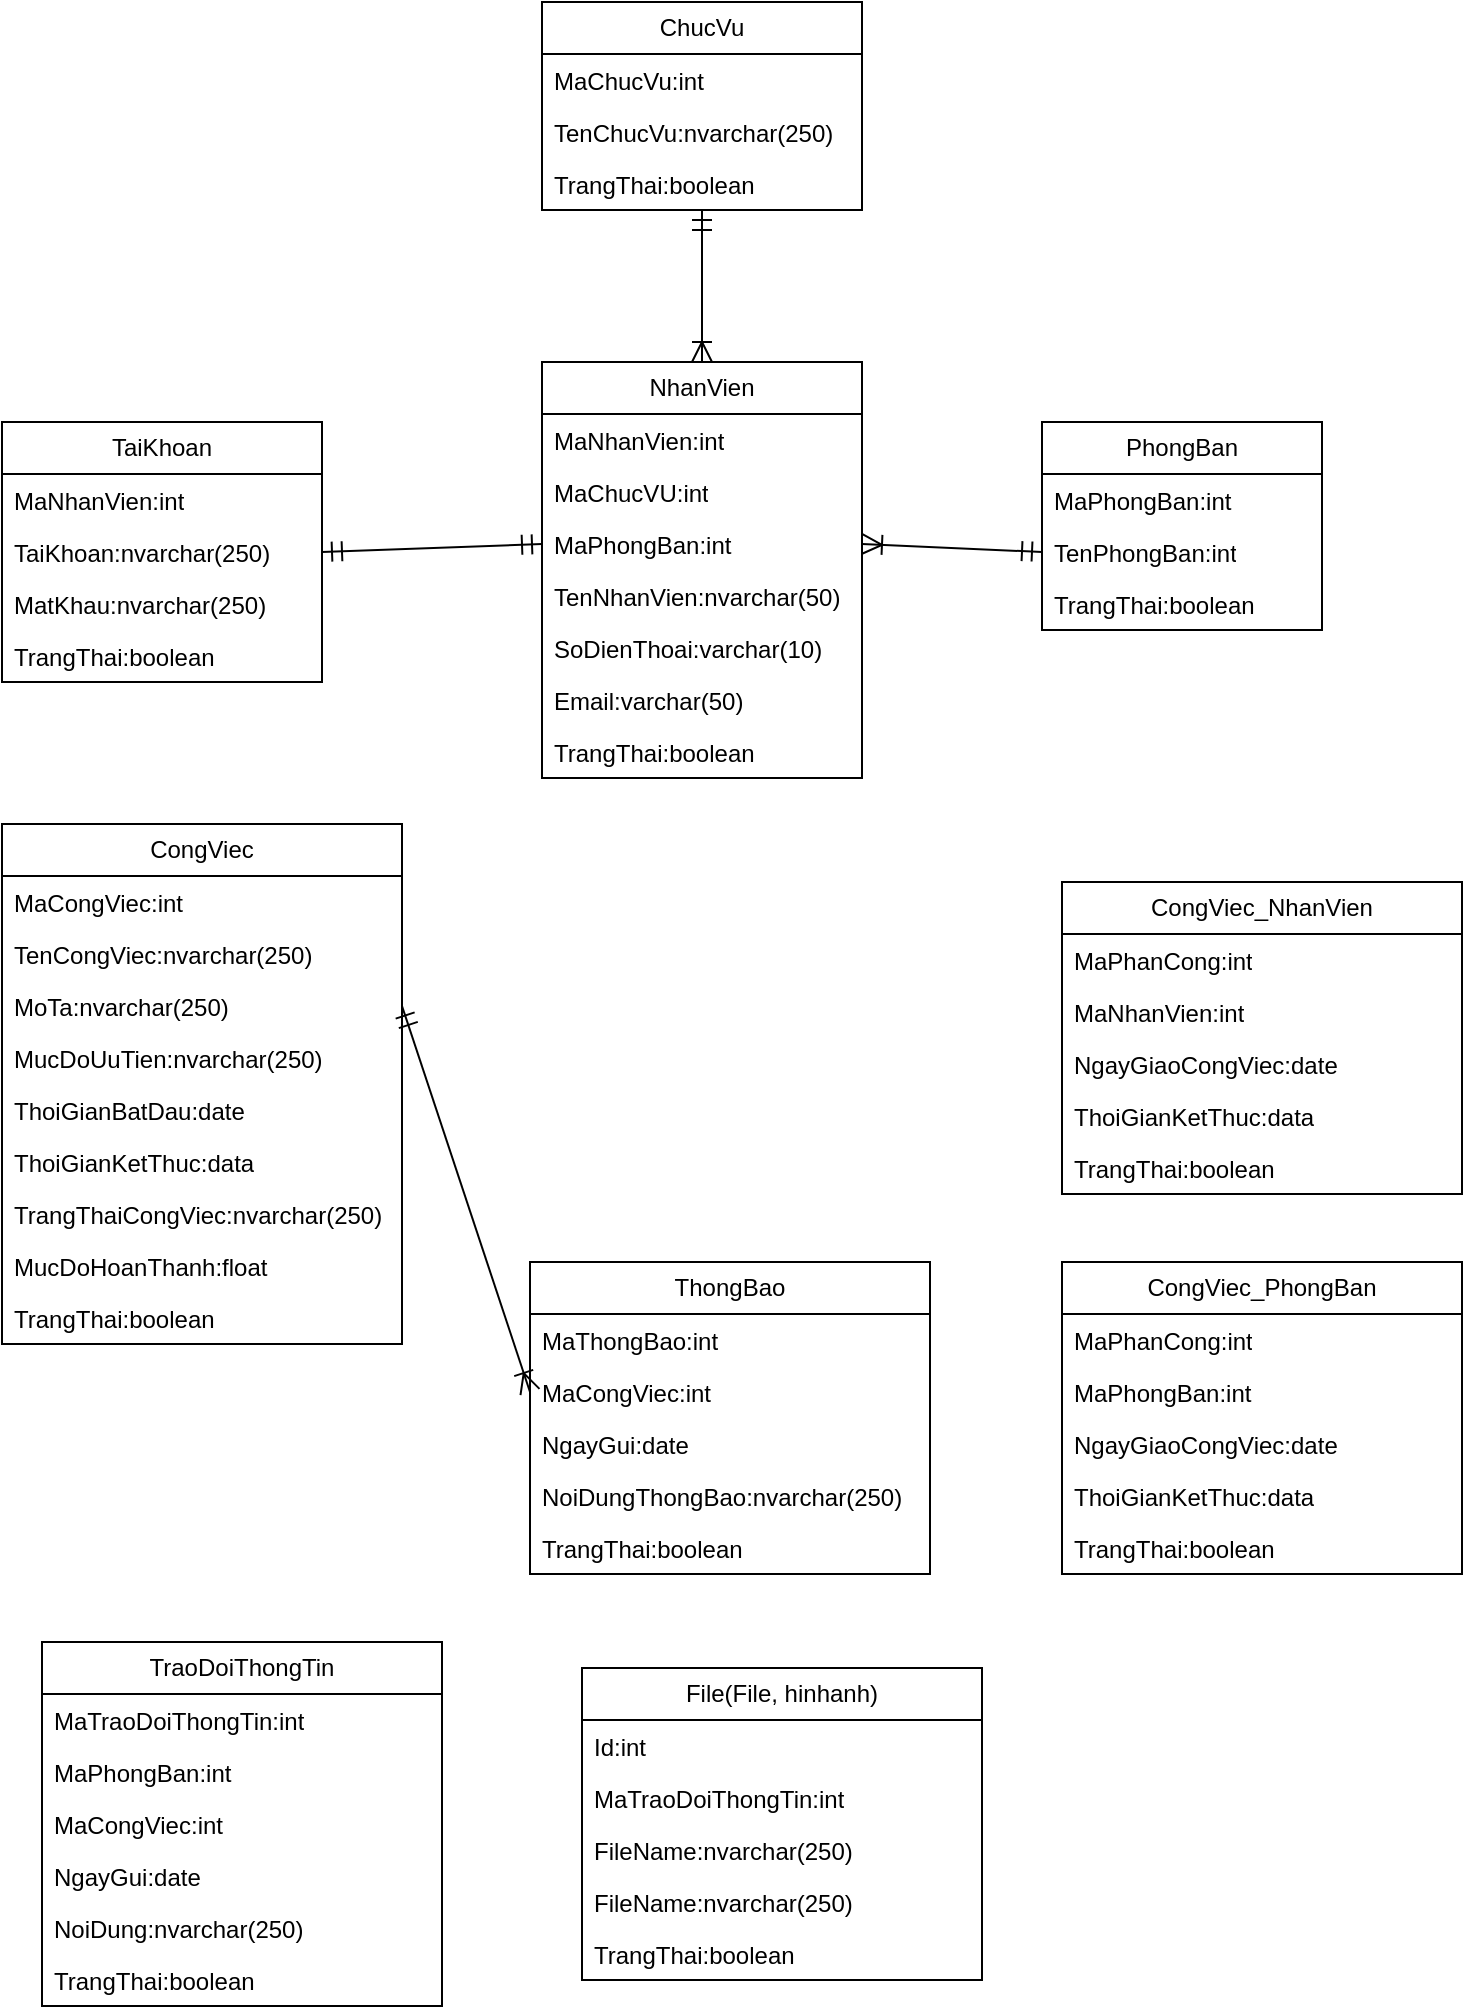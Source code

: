 <mxfile version="24.7.14">
  <diagram name="Trang-1" id="X7D9VBZnepN_hhrHkol_">
    <mxGraphModel dx="1006" dy="1750" grid="1" gridSize="10" guides="1" tooltips="1" connect="1" arrows="1" fold="1" page="1" pageScale="1" pageWidth="827" pageHeight="1169" math="0" shadow="0">
      <root>
        <mxCell id="0" />
        <mxCell id="1" parent="0" />
        <mxCell id="gNjLGFEiQqXNb_aDjSyo-1" value="TaiKhoan" style="swimlane;fontStyle=0;childLayout=stackLayout;horizontal=1;startSize=26;fillColor=none;horizontalStack=0;resizeParent=1;resizeParentMax=0;resizeLast=0;collapsible=1;marginBottom=0;whiteSpace=wrap;html=1;" vertex="1" parent="1">
          <mxGeometry x="50" y="70" width="160" height="130" as="geometry" />
        </mxCell>
        <mxCell id="gNjLGFEiQqXNb_aDjSyo-2" value="MaNhanVien:int" style="text;strokeColor=none;fillColor=none;align=left;verticalAlign=top;spacingLeft=4;spacingRight=4;overflow=hidden;rotatable=0;points=[[0,0.5],[1,0.5]];portConstraint=eastwest;whiteSpace=wrap;html=1;" vertex="1" parent="gNjLGFEiQqXNb_aDjSyo-1">
          <mxGeometry y="26" width="160" height="26" as="geometry" />
        </mxCell>
        <mxCell id="gNjLGFEiQqXNb_aDjSyo-3" value="TaiKhoan:nvarchar(250)" style="text;strokeColor=none;fillColor=none;align=left;verticalAlign=top;spacingLeft=4;spacingRight=4;overflow=hidden;rotatable=0;points=[[0,0.5],[1,0.5]];portConstraint=eastwest;whiteSpace=wrap;html=1;" vertex="1" parent="gNjLGFEiQqXNb_aDjSyo-1">
          <mxGeometry y="52" width="160" height="26" as="geometry" />
        </mxCell>
        <mxCell id="gNjLGFEiQqXNb_aDjSyo-9" value="MatKhau:nvarchar(250)" style="text;strokeColor=none;fillColor=none;align=left;verticalAlign=top;spacingLeft=4;spacingRight=4;overflow=hidden;rotatable=0;points=[[0,0.5],[1,0.5]];portConstraint=eastwest;whiteSpace=wrap;html=1;" vertex="1" parent="gNjLGFEiQqXNb_aDjSyo-1">
          <mxGeometry y="78" width="160" height="26" as="geometry" />
        </mxCell>
        <mxCell id="gNjLGFEiQqXNb_aDjSyo-16" value="TrangThai:boolean" style="text;strokeColor=none;fillColor=none;align=left;verticalAlign=top;spacingLeft=4;spacingRight=4;overflow=hidden;rotatable=0;points=[[0,0.5],[1,0.5]];portConstraint=eastwest;whiteSpace=wrap;html=1;" vertex="1" parent="gNjLGFEiQqXNb_aDjSyo-1">
          <mxGeometry y="104" width="160" height="26" as="geometry" />
        </mxCell>
        <mxCell id="gNjLGFEiQqXNb_aDjSyo-68" style="edgeStyle=none;curved=1;rounded=0;orthogonalLoop=1;jettySize=auto;html=1;exitX=0.5;exitY=0;exitDx=0;exitDy=0;entryX=0.5;entryY=1;entryDx=0;entryDy=0;fontSize=12;startSize=8;endSize=8;endArrow=ERmandOne;endFill=0;startArrow=ERoneToMany;startFill=0;" edge="1" parent="1" source="gNjLGFEiQqXNb_aDjSyo-5" target="gNjLGFEiQqXNb_aDjSyo-62">
          <mxGeometry relative="1" as="geometry" />
        </mxCell>
        <mxCell id="gNjLGFEiQqXNb_aDjSyo-5" value="NhanVien" style="swimlane;fontStyle=0;childLayout=stackLayout;horizontal=1;startSize=26;fillColor=none;horizontalStack=0;resizeParent=1;resizeParentMax=0;resizeLast=0;collapsible=1;marginBottom=0;whiteSpace=wrap;html=1;" vertex="1" parent="1">
          <mxGeometry x="320" y="40" width="160" height="208" as="geometry" />
        </mxCell>
        <mxCell id="gNjLGFEiQqXNb_aDjSyo-6" value="MaNhanVien:int" style="text;strokeColor=none;fillColor=none;align=left;verticalAlign=top;spacingLeft=4;spacingRight=4;overflow=hidden;rotatable=0;points=[[0,0.5],[1,0.5]];portConstraint=eastwest;whiteSpace=wrap;html=1;" vertex="1" parent="gNjLGFEiQqXNb_aDjSyo-5">
          <mxGeometry y="26" width="160" height="26" as="geometry" />
        </mxCell>
        <mxCell id="gNjLGFEiQqXNb_aDjSyo-69" value="MaChucVU:int" style="text;strokeColor=none;fillColor=none;align=left;verticalAlign=top;spacingLeft=4;spacingRight=4;overflow=hidden;rotatable=0;points=[[0,0.5],[1,0.5]];portConstraint=eastwest;whiteSpace=wrap;html=1;" vertex="1" parent="gNjLGFEiQqXNb_aDjSyo-5">
          <mxGeometry y="52" width="160" height="26" as="geometry" />
        </mxCell>
        <mxCell id="gNjLGFEiQqXNb_aDjSyo-11" value="MaPhongBan:int" style="text;strokeColor=none;fillColor=none;align=left;verticalAlign=top;spacingLeft=4;spacingRight=4;overflow=hidden;rotatable=0;points=[[0,0.5],[1,0.5]];portConstraint=eastwest;whiteSpace=wrap;html=1;" vertex="1" parent="gNjLGFEiQqXNb_aDjSyo-5">
          <mxGeometry y="78" width="160" height="26" as="geometry" />
        </mxCell>
        <mxCell id="gNjLGFEiQqXNb_aDjSyo-7" value="TenNhanVien:nvarchar(50)" style="text;strokeColor=none;fillColor=none;align=left;verticalAlign=top;spacingLeft=4;spacingRight=4;overflow=hidden;rotatable=0;points=[[0,0.5],[1,0.5]];portConstraint=eastwest;whiteSpace=wrap;html=1;" vertex="1" parent="gNjLGFEiQqXNb_aDjSyo-5">
          <mxGeometry y="104" width="160" height="26" as="geometry" />
        </mxCell>
        <mxCell id="gNjLGFEiQqXNb_aDjSyo-8" value="SoDienThoai:varchar(10)" style="text;strokeColor=none;fillColor=none;align=left;verticalAlign=top;spacingLeft=4;spacingRight=4;overflow=hidden;rotatable=0;points=[[0,0.5],[1,0.5]];portConstraint=eastwest;whiteSpace=wrap;html=1;" vertex="1" parent="gNjLGFEiQqXNb_aDjSyo-5">
          <mxGeometry y="130" width="160" height="26" as="geometry" />
        </mxCell>
        <mxCell id="gNjLGFEiQqXNb_aDjSyo-4" value="Email:varchar(50)" style="text;strokeColor=none;fillColor=none;align=left;verticalAlign=top;spacingLeft=4;spacingRight=4;overflow=hidden;rotatable=0;points=[[0,0.5],[1,0.5]];portConstraint=eastwest;whiteSpace=wrap;html=1;" vertex="1" parent="gNjLGFEiQqXNb_aDjSyo-5">
          <mxGeometry y="156" width="160" height="26" as="geometry" />
        </mxCell>
        <mxCell id="gNjLGFEiQqXNb_aDjSyo-10" value="TrangThai:boolean" style="text;strokeColor=none;fillColor=none;align=left;verticalAlign=top;spacingLeft=4;spacingRight=4;overflow=hidden;rotatable=0;points=[[0,0.5],[1,0.5]];portConstraint=eastwest;whiteSpace=wrap;html=1;" vertex="1" parent="gNjLGFEiQqXNb_aDjSyo-5">
          <mxGeometry y="182" width="160" height="26" as="geometry" />
        </mxCell>
        <mxCell id="gNjLGFEiQqXNb_aDjSyo-12" value="PhongBan" style="swimlane;fontStyle=0;childLayout=stackLayout;horizontal=1;startSize=26;fillColor=none;horizontalStack=0;resizeParent=1;resizeParentMax=0;resizeLast=0;collapsible=1;marginBottom=0;whiteSpace=wrap;html=1;" vertex="1" parent="1">
          <mxGeometry x="570" y="70" width="140" height="104" as="geometry" />
        </mxCell>
        <mxCell id="gNjLGFEiQqXNb_aDjSyo-13" value="MaPhongBan:int" style="text;strokeColor=none;fillColor=none;align=left;verticalAlign=top;spacingLeft=4;spacingRight=4;overflow=hidden;rotatable=0;points=[[0,0.5],[1,0.5]];portConstraint=eastwest;whiteSpace=wrap;html=1;" vertex="1" parent="gNjLGFEiQqXNb_aDjSyo-12">
          <mxGeometry y="26" width="140" height="26" as="geometry" />
        </mxCell>
        <mxCell id="gNjLGFEiQqXNb_aDjSyo-14" value="TenPhongBan:int" style="text;strokeColor=none;fillColor=none;align=left;verticalAlign=top;spacingLeft=4;spacingRight=4;overflow=hidden;rotatable=0;points=[[0,0.5],[1,0.5]];portConstraint=eastwest;whiteSpace=wrap;html=1;" vertex="1" parent="gNjLGFEiQqXNb_aDjSyo-12">
          <mxGeometry y="52" width="140" height="26" as="geometry" />
        </mxCell>
        <mxCell id="gNjLGFEiQqXNb_aDjSyo-15" value="TrangThai:boolean" style="text;strokeColor=none;fillColor=none;align=left;verticalAlign=top;spacingLeft=4;spacingRight=4;overflow=hidden;rotatable=0;points=[[0,0.5],[1,0.5]];portConstraint=eastwest;whiteSpace=wrap;html=1;" vertex="1" parent="gNjLGFEiQqXNb_aDjSyo-12">
          <mxGeometry y="78" width="140" height="26" as="geometry" />
        </mxCell>
        <mxCell id="gNjLGFEiQqXNb_aDjSyo-17" value="CongViec" style="swimlane;fontStyle=0;childLayout=stackLayout;horizontal=1;startSize=26;fillColor=none;horizontalStack=0;resizeParent=1;resizeParentMax=0;resizeLast=0;collapsible=1;marginBottom=0;whiteSpace=wrap;html=1;" vertex="1" parent="1">
          <mxGeometry x="50" y="271" width="200" height="260" as="geometry" />
        </mxCell>
        <mxCell id="gNjLGFEiQqXNb_aDjSyo-18" value="MaCongViec:int" style="text;strokeColor=none;fillColor=none;align=left;verticalAlign=top;spacingLeft=4;spacingRight=4;overflow=hidden;rotatable=0;points=[[0,0.5],[1,0.5]];portConstraint=eastwest;whiteSpace=wrap;html=1;" vertex="1" parent="gNjLGFEiQqXNb_aDjSyo-17">
          <mxGeometry y="26" width="200" height="26" as="geometry" />
        </mxCell>
        <mxCell id="gNjLGFEiQqXNb_aDjSyo-19" value="TenCongViec:nvarchar(250)" style="text;strokeColor=none;fillColor=none;align=left;verticalAlign=top;spacingLeft=4;spacingRight=4;overflow=hidden;rotatable=0;points=[[0,0.5],[1,0.5]];portConstraint=eastwest;whiteSpace=wrap;html=1;" vertex="1" parent="gNjLGFEiQqXNb_aDjSyo-17">
          <mxGeometry y="52" width="200" height="26" as="geometry" />
        </mxCell>
        <mxCell id="gNjLGFEiQqXNb_aDjSyo-23" value="MoTa:nvarchar(250)" style="text;strokeColor=none;fillColor=none;align=left;verticalAlign=top;spacingLeft=4;spacingRight=4;overflow=hidden;rotatable=0;points=[[0,0.5],[1,0.5]];portConstraint=eastwest;whiteSpace=wrap;html=1;" vertex="1" parent="gNjLGFEiQqXNb_aDjSyo-17">
          <mxGeometry y="78" width="200" height="26" as="geometry" />
        </mxCell>
        <mxCell id="gNjLGFEiQqXNb_aDjSyo-20" value="MucDoUuTien:nvarchar(250)" style="text;strokeColor=none;fillColor=none;align=left;verticalAlign=top;spacingLeft=4;spacingRight=4;overflow=hidden;rotatable=0;points=[[0,0.5],[1,0.5]];portConstraint=eastwest;whiteSpace=wrap;html=1;" vertex="1" parent="gNjLGFEiQqXNb_aDjSyo-17">
          <mxGeometry y="104" width="200" height="26" as="geometry" />
        </mxCell>
        <mxCell id="gNjLGFEiQqXNb_aDjSyo-24" value="ThoiGianBatDau:date" style="text;strokeColor=none;fillColor=none;align=left;verticalAlign=top;spacingLeft=4;spacingRight=4;overflow=hidden;rotatable=0;points=[[0,0.5],[1,0.5]];portConstraint=eastwest;whiteSpace=wrap;html=1;" vertex="1" parent="gNjLGFEiQqXNb_aDjSyo-17">
          <mxGeometry y="130" width="200" height="26" as="geometry" />
        </mxCell>
        <mxCell id="gNjLGFEiQqXNb_aDjSyo-21" value="ThoiGianKetThuc:data" style="text;strokeColor=none;fillColor=none;align=left;verticalAlign=top;spacingLeft=4;spacingRight=4;overflow=hidden;rotatable=0;points=[[0,0.5],[1,0.5]];portConstraint=eastwest;whiteSpace=wrap;html=1;" vertex="1" parent="gNjLGFEiQqXNb_aDjSyo-17">
          <mxGeometry y="156" width="200" height="26" as="geometry" />
        </mxCell>
        <mxCell id="gNjLGFEiQqXNb_aDjSyo-26" value="TrangThaiCongViec:nvarchar(250)" style="text;strokeColor=none;fillColor=none;align=left;verticalAlign=top;spacingLeft=4;spacingRight=4;overflow=hidden;rotatable=0;points=[[0,0.5],[1,0.5]];portConstraint=eastwest;whiteSpace=wrap;html=1;" vertex="1" parent="gNjLGFEiQqXNb_aDjSyo-17">
          <mxGeometry y="182" width="200" height="26" as="geometry" />
        </mxCell>
        <mxCell id="gNjLGFEiQqXNb_aDjSyo-51" value="MucDoHoanThanh:float" style="text;strokeColor=none;fillColor=none;align=left;verticalAlign=top;spacingLeft=4;spacingRight=4;overflow=hidden;rotatable=0;points=[[0,0.5],[1,0.5]];portConstraint=eastwest;whiteSpace=wrap;html=1;" vertex="1" parent="gNjLGFEiQqXNb_aDjSyo-17">
          <mxGeometry y="208" width="200" height="26" as="geometry" />
        </mxCell>
        <mxCell id="gNjLGFEiQqXNb_aDjSyo-25" value="TrangThai:boolean" style="text;strokeColor=none;fillColor=none;align=left;verticalAlign=top;spacingLeft=4;spacingRight=4;overflow=hidden;rotatable=0;points=[[0,0.5],[1,0.5]];portConstraint=eastwest;whiteSpace=wrap;html=1;" vertex="1" parent="gNjLGFEiQqXNb_aDjSyo-17">
          <mxGeometry y="234" width="200" height="26" as="geometry" />
        </mxCell>
        <mxCell id="gNjLGFEiQqXNb_aDjSyo-27" value="CongViec_NhanVien" style="swimlane;fontStyle=0;childLayout=stackLayout;horizontal=1;startSize=26;fillColor=none;horizontalStack=0;resizeParent=1;resizeParentMax=0;resizeLast=0;collapsible=1;marginBottom=0;whiteSpace=wrap;html=1;" vertex="1" parent="1">
          <mxGeometry x="580" y="300" width="200" height="156" as="geometry" />
        </mxCell>
        <mxCell id="gNjLGFEiQqXNb_aDjSyo-28" value="MaPhanCong:int" style="text;strokeColor=none;fillColor=none;align=left;verticalAlign=top;spacingLeft=4;spacingRight=4;overflow=hidden;rotatable=0;points=[[0,0.5],[1,0.5]];portConstraint=eastwest;whiteSpace=wrap;html=1;" vertex="1" parent="gNjLGFEiQqXNb_aDjSyo-27">
          <mxGeometry y="26" width="200" height="26" as="geometry" />
        </mxCell>
        <mxCell id="gNjLGFEiQqXNb_aDjSyo-29" value="MaNhanVien:int" style="text;strokeColor=none;fillColor=none;align=left;verticalAlign=top;spacingLeft=4;spacingRight=4;overflow=hidden;rotatable=0;points=[[0,0.5],[1,0.5]];portConstraint=eastwest;whiteSpace=wrap;html=1;" vertex="1" parent="gNjLGFEiQqXNb_aDjSyo-27">
          <mxGeometry y="52" width="200" height="26" as="geometry" />
        </mxCell>
        <mxCell id="gNjLGFEiQqXNb_aDjSyo-31" value="NgayGiaoCongViec:date" style="text;strokeColor=none;fillColor=none;align=left;verticalAlign=top;spacingLeft=4;spacingRight=4;overflow=hidden;rotatable=0;points=[[0,0.5],[1,0.5]];portConstraint=eastwest;whiteSpace=wrap;html=1;" vertex="1" parent="gNjLGFEiQqXNb_aDjSyo-27">
          <mxGeometry y="78" width="200" height="26" as="geometry" />
        </mxCell>
        <mxCell id="gNjLGFEiQqXNb_aDjSyo-33" value="ThoiGianKetThuc:data" style="text;strokeColor=none;fillColor=none;align=left;verticalAlign=top;spacingLeft=4;spacingRight=4;overflow=hidden;rotatable=0;points=[[0,0.5],[1,0.5]];portConstraint=eastwest;whiteSpace=wrap;html=1;" vertex="1" parent="gNjLGFEiQqXNb_aDjSyo-27">
          <mxGeometry y="104" width="200" height="26" as="geometry" />
        </mxCell>
        <mxCell id="gNjLGFEiQqXNb_aDjSyo-35" value="TrangThai:boolean" style="text;strokeColor=none;fillColor=none;align=left;verticalAlign=top;spacingLeft=4;spacingRight=4;overflow=hidden;rotatable=0;points=[[0,0.5],[1,0.5]];portConstraint=eastwest;whiteSpace=wrap;html=1;" vertex="1" parent="gNjLGFEiQqXNb_aDjSyo-27">
          <mxGeometry y="130" width="200" height="26" as="geometry" />
        </mxCell>
        <mxCell id="gNjLGFEiQqXNb_aDjSyo-36" value="ThongBao" style="swimlane;fontStyle=0;childLayout=stackLayout;horizontal=1;startSize=26;fillColor=none;horizontalStack=0;resizeParent=1;resizeParentMax=0;resizeLast=0;collapsible=1;marginBottom=0;whiteSpace=wrap;html=1;" vertex="1" parent="1">
          <mxGeometry x="314" y="490" width="200" height="156" as="geometry">
            <mxRectangle x="280" y="562" width="100" height="30" as="alternateBounds" />
          </mxGeometry>
        </mxCell>
        <mxCell id="gNjLGFEiQqXNb_aDjSyo-37" value="MaThongBao:int" style="text;strokeColor=none;fillColor=none;align=left;verticalAlign=top;spacingLeft=4;spacingRight=4;overflow=hidden;rotatable=0;points=[[0,0.5],[1,0.5]];portConstraint=eastwest;whiteSpace=wrap;html=1;" vertex="1" parent="gNjLGFEiQqXNb_aDjSyo-36">
          <mxGeometry y="26" width="200" height="26" as="geometry" />
        </mxCell>
        <mxCell id="gNjLGFEiQqXNb_aDjSyo-38" value="MaCongViec:int" style="text;strokeColor=none;fillColor=none;align=left;verticalAlign=top;spacingLeft=4;spacingRight=4;overflow=hidden;rotatable=0;points=[[0,0.5],[1,0.5]];portConstraint=eastwest;whiteSpace=wrap;html=1;" vertex="1" parent="gNjLGFEiQqXNb_aDjSyo-36">
          <mxGeometry y="52" width="200" height="26" as="geometry" />
        </mxCell>
        <mxCell id="gNjLGFEiQqXNb_aDjSyo-39" value="NgayGui:date" style="text;strokeColor=none;fillColor=none;align=left;verticalAlign=top;spacingLeft=4;spacingRight=4;overflow=hidden;rotatable=0;points=[[0,0.5],[1,0.5]];portConstraint=eastwest;whiteSpace=wrap;html=1;" vertex="1" parent="gNjLGFEiQqXNb_aDjSyo-36">
          <mxGeometry y="78" width="200" height="26" as="geometry" />
        </mxCell>
        <mxCell id="gNjLGFEiQqXNb_aDjSyo-40" value="NoiDungThongBao:nvarchar(250)" style="text;strokeColor=none;fillColor=none;align=left;verticalAlign=top;spacingLeft=4;spacingRight=4;overflow=hidden;rotatable=0;points=[[0,0.5],[1,0.5]];portConstraint=eastwest;whiteSpace=wrap;html=1;" vertex="1" parent="gNjLGFEiQqXNb_aDjSyo-36">
          <mxGeometry y="104" width="200" height="26" as="geometry" />
        </mxCell>
        <mxCell id="gNjLGFEiQqXNb_aDjSyo-44" value="TrangThai:boolean" style="text;strokeColor=none;fillColor=none;align=left;verticalAlign=top;spacingLeft=4;spacingRight=4;overflow=hidden;rotatable=0;points=[[0,0.5],[1,0.5]];portConstraint=eastwest;whiteSpace=wrap;html=1;" vertex="1" parent="gNjLGFEiQqXNb_aDjSyo-36">
          <mxGeometry y="130" width="200" height="26" as="geometry" />
        </mxCell>
        <mxCell id="gNjLGFEiQqXNb_aDjSyo-45" value="TraoDoiThongTin" style="swimlane;fontStyle=0;childLayout=stackLayout;horizontal=1;startSize=26;fillColor=none;horizontalStack=0;resizeParent=1;resizeParentMax=0;resizeLast=0;collapsible=1;marginBottom=0;whiteSpace=wrap;html=1;" vertex="1" parent="1">
          <mxGeometry x="70" y="680" width="200" height="182" as="geometry" />
        </mxCell>
        <mxCell id="gNjLGFEiQqXNb_aDjSyo-46" value="MaTraoDoiThongTin:int" style="text;strokeColor=none;fillColor=none;align=left;verticalAlign=top;spacingLeft=4;spacingRight=4;overflow=hidden;rotatable=0;points=[[0,0.5],[1,0.5]];portConstraint=eastwest;whiteSpace=wrap;html=1;" vertex="1" parent="gNjLGFEiQqXNb_aDjSyo-45">
          <mxGeometry y="26" width="200" height="26" as="geometry" />
        </mxCell>
        <mxCell id="gNjLGFEiQqXNb_aDjSyo-53" value="MaPhongBan:int" style="text;strokeColor=none;fillColor=none;align=left;verticalAlign=top;spacingLeft=4;spacingRight=4;overflow=hidden;rotatable=0;points=[[0,0.5],[1,0.5]];portConstraint=eastwest;whiteSpace=wrap;html=1;" vertex="1" parent="gNjLGFEiQqXNb_aDjSyo-45">
          <mxGeometry y="52" width="200" height="26" as="geometry" />
        </mxCell>
        <mxCell id="gNjLGFEiQqXNb_aDjSyo-47" value="MaCongViec:int" style="text;strokeColor=none;fillColor=none;align=left;verticalAlign=top;spacingLeft=4;spacingRight=4;overflow=hidden;rotatable=0;points=[[0,0.5],[1,0.5]];portConstraint=eastwest;whiteSpace=wrap;html=1;" vertex="1" parent="gNjLGFEiQqXNb_aDjSyo-45">
          <mxGeometry y="78" width="200" height="26" as="geometry" />
        </mxCell>
        <mxCell id="gNjLGFEiQqXNb_aDjSyo-48" value="NgayGui:date" style="text;strokeColor=none;fillColor=none;align=left;verticalAlign=top;spacingLeft=4;spacingRight=4;overflow=hidden;rotatable=0;points=[[0,0.5],[1,0.5]];portConstraint=eastwest;whiteSpace=wrap;html=1;" vertex="1" parent="gNjLGFEiQqXNb_aDjSyo-45">
          <mxGeometry y="104" width="200" height="26" as="geometry" />
        </mxCell>
        <mxCell id="gNjLGFEiQqXNb_aDjSyo-49" value="NoiDung:nvarchar(250)" style="text;strokeColor=none;fillColor=none;align=left;verticalAlign=top;spacingLeft=4;spacingRight=4;overflow=hidden;rotatable=0;points=[[0,0.5],[1,0.5]];portConstraint=eastwest;whiteSpace=wrap;html=1;" vertex="1" parent="gNjLGFEiQqXNb_aDjSyo-45">
          <mxGeometry y="130" width="200" height="26" as="geometry" />
        </mxCell>
        <mxCell id="gNjLGFEiQqXNb_aDjSyo-50" value="TrangThai:boolean" style="text;strokeColor=none;fillColor=none;align=left;verticalAlign=top;spacingLeft=4;spacingRight=4;overflow=hidden;rotatable=0;points=[[0,0.5],[1,0.5]];portConstraint=eastwest;whiteSpace=wrap;html=1;" vertex="1" parent="gNjLGFEiQqXNb_aDjSyo-45">
          <mxGeometry y="156" width="200" height="26" as="geometry" />
        </mxCell>
        <mxCell id="gNjLGFEiQqXNb_aDjSyo-54" style="edgeStyle=none;curved=1;rounded=0;orthogonalLoop=1;jettySize=auto;html=1;exitX=1;exitY=0.5;exitDx=0;exitDy=0;entryX=0;entryY=0.5;entryDx=0;entryDy=0;fontSize=12;startSize=8;endSize=8;endArrow=ERmandOne;endFill=0;startArrow=ERoneToMany;startFill=0;" edge="1" parent="1" source="gNjLGFEiQqXNb_aDjSyo-11" target="gNjLGFEiQqXNb_aDjSyo-14">
          <mxGeometry relative="1" as="geometry" />
        </mxCell>
        <mxCell id="gNjLGFEiQqXNb_aDjSyo-55" style="edgeStyle=none;curved=1;rounded=0;orthogonalLoop=1;jettySize=auto;html=1;exitX=1;exitY=0.5;exitDx=0;exitDy=0;entryX=0;entryY=0.5;entryDx=0;entryDy=0;fontSize=12;startSize=8;endSize=8;startArrow=ERmandOne;startFill=0;endArrow=ERmandOne;endFill=0;" edge="1" parent="1" source="gNjLGFEiQqXNb_aDjSyo-3" target="gNjLGFEiQqXNb_aDjSyo-11">
          <mxGeometry relative="1" as="geometry" />
        </mxCell>
        <mxCell id="gNjLGFEiQqXNb_aDjSyo-56" value="CongViec_PhongBan" style="swimlane;fontStyle=0;childLayout=stackLayout;horizontal=1;startSize=26;fillColor=none;horizontalStack=0;resizeParent=1;resizeParentMax=0;resizeLast=0;collapsible=1;marginBottom=0;whiteSpace=wrap;html=1;" vertex="1" parent="1">
          <mxGeometry x="580" y="490" width="200" height="156" as="geometry" />
        </mxCell>
        <mxCell id="gNjLGFEiQqXNb_aDjSyo-57" value="MaPhanCong:int" style="text;strokeColor=none;fillColor=none;align=left;verticalAlign=top;spacingLeft=4;spacingRight=4;overflow=hidden;rotatable=0;points=[[0,0.5],[1,0.5]];portConstraint=eastwest;whiteSpace=wrap;html=1;" vertex="1" parent="gNjLGFEiQqXNb_aDjSyo-56">
          <mxGeometry y="26" width="200" height="26" as="geometry" />
        </mxCell>
        <mxCell id="gNjLGFEiQqXNb_aDjSyo-58" value="MaPhongBan:int" style="text;strokeColor=none;fillColor=none;align=left;verticalAlign=top;spacingLeft=4;spacingRight=4;overflow=hidden;rotatable=0;points=[[0,0.5],[1,0.5]];portConstraint=eastwest;whiteSpace=wrap;html=1;" vertex="1" parent="gNjLGFEiQqXNb_aDjSyo-56">
          <mxGeometry y="52" width="200" height="26" as="geometry" />
        </mxCell>
        <mxCell id="gNjLGFEiQqXNb_aDjSyo-59" value="NgayGiaoCongViec:date" style="text;strokeColor=none;fillColor=none;align=left;verticalAlign=top;spacingLeft=4;spacingRight=4;overflow=hidden;rotatable=0;points=[[0,0.5],[1,0.5]];portConstraint=eastwest;whiteSpace=wrap;html=1;" vertex="1" parent="gNjLGFEiQqXNb_aDjSyo-56">
          <mxGeometry y="78" width="200" height="26" as="geometry" />
        </mxCell>
        <mxCell id="gNjLGFEiQqXNb_aDjSyo-60" value="ThoiGianKetThuc:data" style="text;strokeColor=none;fillColor=none;align=left;verticalAlign=top;spacingLeft=4;spacingRight=4;overflow=hidden;rotatable=0;points=[[0,0.5],[1,0.5]];portConstraint=eastwest;whiteSpace=wrap;html=1;" vertex="1" parent="gNjLGFEiQqXNb_aDjSyo-56">
          <mxGeometry y="104" width="200" height="26" as="geometry" />
        </mxCell>
        <mxCell id="gNjLGFEiQqXNb_aDjSyo-61" value="TrangThai:boolean" style="text;strokeColor=none;fillColor=none;align=left;verticalAlign=top;spacingLeft=4;spacingRight=4;overflow=hidden;rotatable=0;points=[[0,0.5],[1,0.5]];portConstraint=eastwest;whiteSpace=wrap;html=1;" vertex="1" parent="gNjLGFEiQqXNb_aDjSyo-56">
          <mxGeometry y="130" width="200" height="26" as="geometry" />
        </mxCell>
        <mxCell id="gNjLGFEiQqXNb_aDjSyo-62" value="ChucVu" style="swimlane;fontStyle=0;childLayout=stackLayout;horizontal=1;startSize=26;fillColor=none;horizontalStack=0;resizeParent=1;resizeParentMax=0;resizeLast=0;collapsible=1;marginBottom=0;whiteSpace=wrap;html=1;" vertex="1" parent="1">
          <mxGeometry x="320" y="-140" width="160" height="104" as="geometry">
            <mxRectangle x="280" y="562" width="100" height="30" as="alternateBounds" />
          </mxGeometry>
        </mxCell>
        <mxCell id="gNjLGFEiQqXNb_aDjSyo-63" value="MaChucVu:int" style="text;strokeColor=none;fillColor=none;align=left;verticalAlign=top;spacingLeft=4;spacingRight=4;overflow=hidden;rotatable=0;points=[[0,0.5],[1,0.5]];portConstraint=eastwest;whiteSpace=wrap;html=1;" vertex="1" parent="gNjLGFEiQqXNb_aDjSyo-62">
          <mxGeometry y="26" width="160" height="26" as="geometry" />
        </mxCell>
        <mxCell id="gNjLGFEiQqXNb_aDjSyo-64" value="TenChucVu:nvarchar(250)" style="text;strokeColor=none;fillColor=none;align=left;verticalAlign=top;spacingLeft=4;spacingRight=4;overflow=hidden;rotatable=0;points=[[0,0.5],[1,0.5]];portConstraint=eastwest;whiteSpace=wrap;html=1;" vertex="1" parent="gNjLGFEiQqXNb_aDjSyo-62">
          <mxGeometry y="52" width="160" height="26" as="geometry" />
        </mxCell>
        <mxCell id="gNjLGFEiQqXNb_aDjSyo-67" value="TrangThai:boolean" style="text;strokeColor=none;fillColor=none;align=left;verticalAlign=top;spacingLeft=4;spacingRight=4;overflow=hidden;rotatable=0;points=[[0,0.5],[1,0.5]];portConstraint=eastwest;whiteSpace=wrap;html=1;" vertex="1" parent="gNjLGFEiQqXNb_aDjSyo-62">
          <mxGeometry y="78" width="160" height="26" as="geometry" />
        </mxCell>
        <mxCell id="gNjLGFEiQqXNb_aDjSyo-78" value="File(File, hinhanh)" style="swimlane;fontStyle=0;childLayout=stackLayout;horizontal=1;startSize=26;fillColor=none;horizontalStack=0;resizeParent=1;resizeParentMax=0;resizeLast=0;collapsible=1;marginBottom=0;whiteSpace=wrap;html=1;" vertex="1" parent="1">
          <mxGeometry x="340" y="693" width="200" height="156" as="geometry" />
        </mxCell>
        <mxCell id="gNjLGFEiQqXNb_aDjSyo-79" value="Id:int" style="text;strokeColor=none;fillColor=none;align=left;verticalAlign=top;spacingLeft=4;spacingRight=4;overflow=hidden;rotatable=0;points=[[0,0.5],[1,0.5]];portConstraint=eastwest;whiteSpace=wrap;html=1;" vertex="1" parent="gNjLGFEiQqXNb_aDjSyo-78">
          <mxGeometry y="26" width="200" height="26" as="geometry" />
        </mxCell>
        <mxCell id="gNjLGFEiQqXNb_aDjSyo-85" value="MaTraoDoiThongTin:int" style="text;strokeColor=none;fillColor=none;align=left;verticalAlign=top;spacingLeft=4;spacingRight=4;overflow=hidden;rotatable=0;points=[[0,0.5],[1,0.5]];portConstraint=eastwest;whiteSpace=wrap;html=1;" vertex="1" parent="gNjLGFEiQqXNb_aDjSyo-78">
          <mxGeometry y="52" width="200" height="26" as="geometry" />
        </mxCell>
        <mxCell id="gNjLGFEiQqXNb_aDjSyo-86" value="FileName:nvarchar(250)" style="text;strokeColor=none;fillColor=none;align=left;verticalAlign=top;spacingLeft=4;spacingRight=4;overflow=hidden;rotatable=0;points=[[0,0.5],[1,0.5]];portConstraint=eastwest;whiteSpace=wrap;html=1;" vertex="1" parent="gNjLGFEiQqXNb_aDjSyo-78">
          <mxGeometry y="78" width="200" height="26" as="geometry" />
        </mxCell>
        <mxCell id="gNjLGFEiQqXNb_aDjSyo-87" value="FileName:nvarchar(250)" style="text;strokeColor=none;fillColor=none;align=left;verticalAlign=top;spacingLeft=4;spacingRight=4;overflow=hidden;rotatable=0;points=[[0,0.5],[1,0.5]];portConstraint=eastwest;whiteSpace=wrap;html=1;" vertex="1" parent="gNjLGFEiQqXNb_aDjSyo-78">
          <mxGeometry y="104" width="200" height="26" as="geometry" />
        </mxCell>
        <mxCell id="gNjLGFEiQqXNb_aDjSyo-84" value="TrangThai:boolean" style="text;strokeColor=none;fillColor=none;align=left;verticalAlign=top;spacingLeft=4;spacingRight=4;overflow=hidden;rotatable=0;points=[[0,0.5],[1,0.5]];portConstraint=eastwest;whiteSpace=wrap;html=1;" vertex="1" parent="gNjLGFEiQqXNb_aDjSyo-78">
          <mxGeometry y="130" width="200" height="26" as="geometry" />
        </mxCell>
        <mxCell id="gNjLGFEiQqXNb_aDjSyo-88" style="edgeStyle=none;curved=1;rounded=0;orthogonalLoop=1;jettySize=auto;html=1;exitX=1;exitY=0.5;exitDx=0;exitDy=0;entryX=0;entryY=0.5;entryDx=0;entryDy=0;fontSize=12;startSize=8;endSize=8;startArrow=ERmandOne;startFill=0;endArrow=ERoneToMany;endFill=0;" edge="1" parent="1" source="gNjLGFEiQqXNb_aDjSyo-23" target="gNjLGFEiQqXNb_aDjSyo-38">
          <mxGeometry relative="1" as="geometry" />
        </mxCell>
      </root>
    </mxGraphModel>
  </diagram>
</mxfile>
